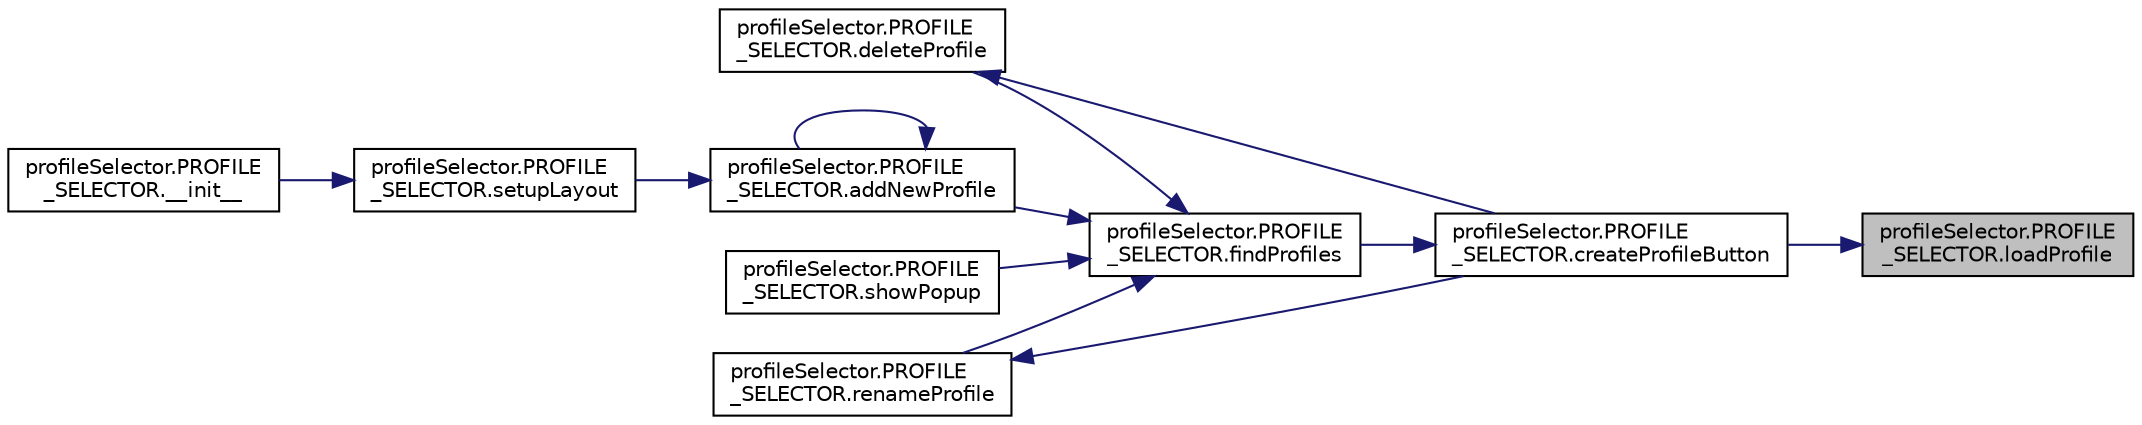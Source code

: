 digraph "profileSelector.PROFILE_SELECTOR.loadProfile"
{
 // LATEX_PDF_SIZE
  edge [fontname="Helvetica",fontsize="10",labelfontname="Helvetica",labelfontsize="10"];
  node [fontname="Helvetica",fontsize="10",shape=record];
  rankdir="RL";
  Node1 [label="profileSelector.PROFILE\l_SELECTOR.loadProfile",height=0.2,width=0.4,color="black", fillcolor="grey75", style="filled", fontcolor="black",tooltip=" "];
  Node1 -> Node2 [dir="back",color="midnightblue",fontsize="10",style="solid",fontname="Helvetica"];
  Node2 [label="profileSelector.PROFILE\l_SELECTOR.createProfileButton",height=0.2,width=0.4,color="black", fillcolor="white", style="filled",URL="$classprofile_selector_1_1_p_r_o_f_i_l_e___s_e_l_e_c_t_o_r.html#ad7fec80fb6c0703d1f877d547bc3606e",tooltip=" "];
  Node2 -> Node3 [dir="back",color="midnightblue",fontsize="10",style="solid",fontname="Helvetica"];
  Node3 [label="profileSelector.PROFILE\l_SELECTOR.findProfiles",height=0.2,width=0.4,color="black", fillcolor="white", style="filled",URL="$classprofile_selector_1_1_p_r_o_f_i_l_e___s_e_l_e_c_t_o_r.html#a24d5138b6e6611eaefdc20e0ebfb6830",tooltip=" "];
  Node3 -> Node4 [dir="back",color="midnightblue",fontsize="10",style="solid",fontname="Helvetica"];
  Node4 [label="profileSelector.PROFILE\l_SELECTOR.addNewProfile",height=0.2,width=0.4,color="black", fillcolor="white", style="filled",URL="$classprofile_selector_1_1_p_r_o_f_i_l_e___s_e_l_e_c_t_o_r.html#af372c0487250242844d5db59be47f2f9",tooltip=" "];
  Node4 -> Node4 [dir="back",color="midnightblue",fontsize="10",style="solid",fontname="Helvetica"];
  Node4 -> Node5 [dir="back",color="midnightblue",fontsize="10",style="solid",fontname="Helvetica"];
  Node5 [label="profileSelector.PROFILE\l_SELECTOR.setupLayout",height=0.2,width=0.4,color="black", fillcolor="white", style="filled",URL="$classprofile_selector_1_1_p_r_o_f_i_l_e___s_e_l_e_c_t_o_r.html#a721a8abf7a96cbd38aef39c422e30a52",tooltip=" "];
  Node5 -> Node6 [dir="back",color="midnightblue",fontsize="10",style="solid",fontname="Helvetica"];
  Node6 [label="profileSelector.PROFILE\l_SELECTOR.__init__",height=0.2,width=0.4,color="black", fillcolor="white", style="filled",URL="$classprofile_selector_1_1_p_r_o_f_i_l_e___s_e_l_e_c_t_o_r.html#ade2ce016ea95012963fc9114d7052c45",tooltip=" "];
  Node3 -> Node7 [dir="back",color="midnightblue",fontsize="10",style="solid",fontname="Helvetica"];
  Node7 [label="profileSelector.PROFILE\l_SELECTOR.deleteProfile",height=0.2,width=0.4,color="black", fillcolor="white", style="filled",URL="$classprofile_selector_1_1_p_r_o_f_i_l_e___s_e_l_e_c_t_o_r.html#a134d80650a5543921f01d9275781513e",tooltip=" "];
  Node7 -> Node2 [dir="back",color="midnightblue",fontsize="10",style="solid",fontname="Helvetica"];
  Node3 -> Node8 [dir="back",color="midnightblue",fontsize="10",style="solid",fontname="Helvetica"];
  Node8 [label="profileSelector.PROFILE\l_SELECTOR.renameProfile",height=0.2,width=0.4,color="black", fillcolor="white", style="filled",URL="$classprofile_selector_1_1_p_r_o_f_i_l_e___s_e_l_e_c_t_o_r.html#a290adc332d7ed9f89368b3fbc37ceb8f",tooltip=" "];
  Node8 -> Node2 [dir="back",color="midnightblue",fontsize="10",style="solid",fontname="Helvetica"];
  Node3 -> Node9 [dir="back",color="midnightblue",fontsize="10",style="solid",fontname="Helvetica"];
  Node9 [label="profileSelector.PROFILE\l_SELECTOR.showPopup",height=0.2,width=0.4,color="black", fillcolor="white", style="filled",URL="$classprofile_selector_1_1_p_r_o_f_i_l_e___s_e_l_e_c_t_o_r.html#afd24e0318c86d91c97c94fa7575a2173",tooltip=" "];
}
